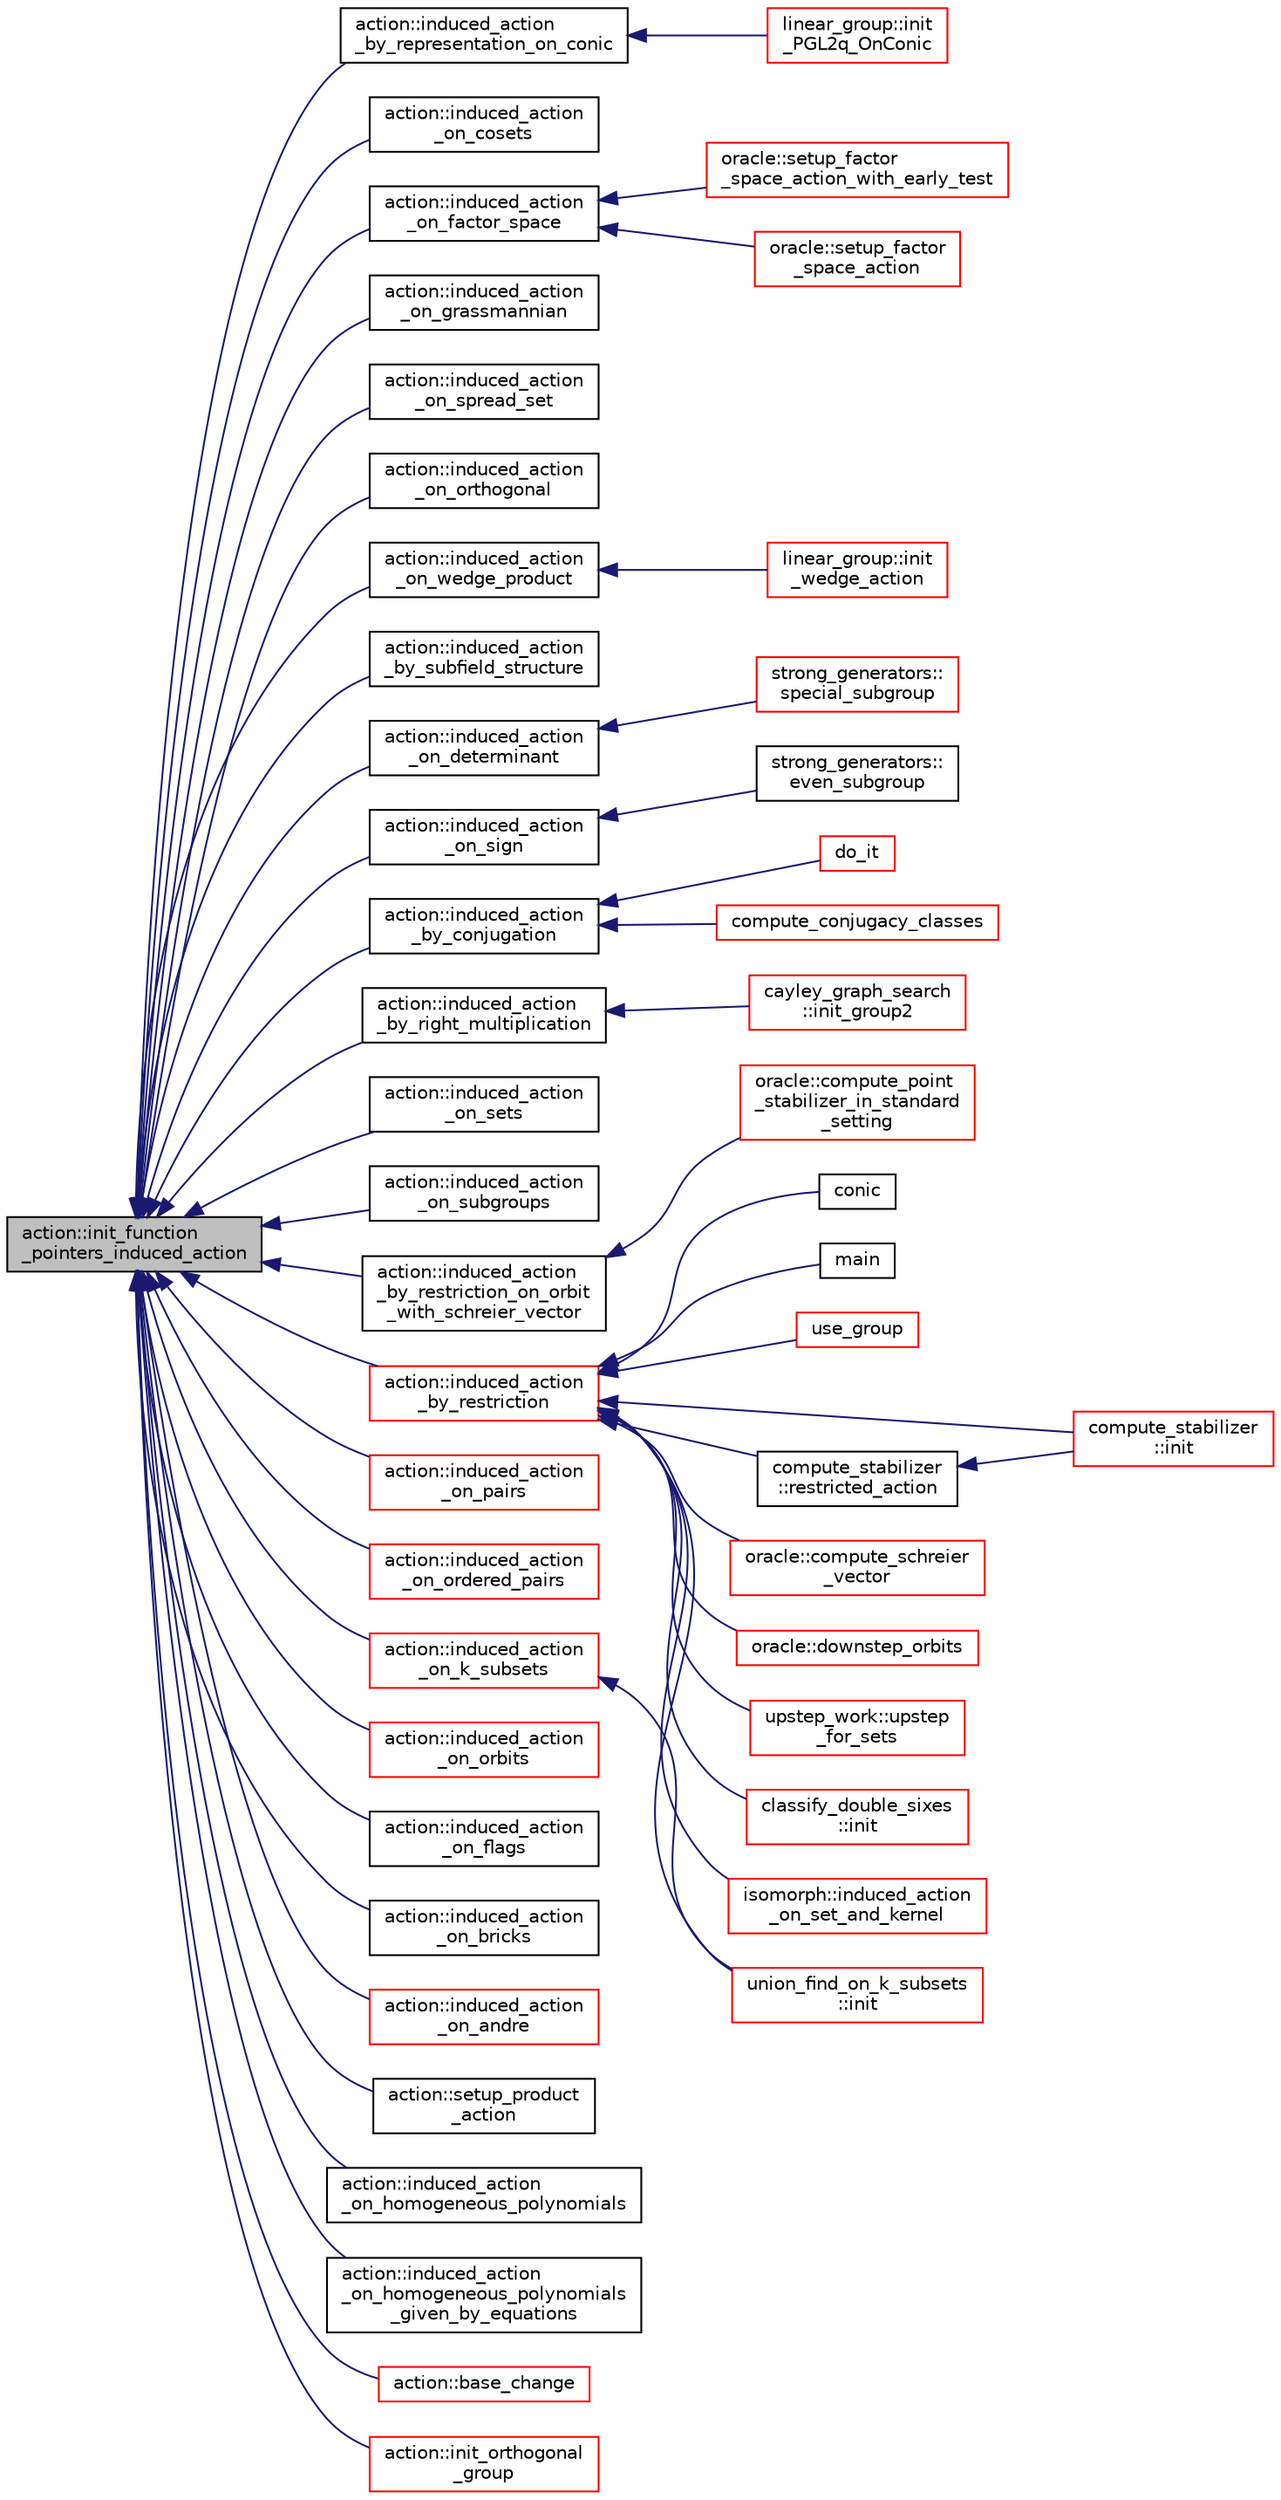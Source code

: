 digraph "action::init_function_pointers_induced_action"
{
  edge [fontname="Helvetica",fontsize="10",labelfontname="Helvetica",labelfontsize="10"];
  node [fontname="Helvetica",fontsize="10",shape=record];
  rankdir="LR";
  Node26918 [label="action::init_function\l_pointers_induced_action",height=0.2,width=0.4,color="black", fillcolor="grey75", style="filled", fontcolor="black"];
  Node26918 -> Node26919 [dir="back",color="midnightblue",fontsize="10",style="solid",fontname="Helvetica"];
  Node26919 [label="action::induced_action\l_by_representation_on_conic",height=0.2,width=0.4,color="black", fillcolor="white", style="filled",URL="$d2/d86/classaction.html#a228538e3f07bc186db8eb5da8b90f617"];
  Node26919 -> Node26920 [dir="back",color="midnightblue",fontsize="10",style="solid",fontname="Helvetica"];
  Node26920 [label="linear_group::init\l_PGL2q_OnConic",height=0.2,width=0.4,color="red", fillcolor="white", style="filled",URL="$df/d5a/classlinear__group.html#a84c4d6e1849da4c6f8f096a1af2a8270"];
  Node26918 -> Node26927 [dir="back",color="midnightblue",fontsize="10",style="solid",fontname="Helvetica"];
  Node26927 [label="action::induced_action\l_on_cosets",height=0.2,width=0.4,color="black", fillcolor="white", style="filled",URL="$d2/d86/classaction.html#acbdff5ffed42af6a01f07dffb2787237"];
  Node26918 -> Node26928 [dir="back",color="midnightblue",fontsize="10",style="solid",fontname="Helvetica"];
  Node26928 [label="action::induced_action\l_on_factor_space",height=0.2,width=0.4,color="black", fillcolor="white", style="filled",URL="$d2/d86/classaction.html#af501ff2aa74fb6049bee5c01cd8b909b"];
  Node26928 -> Node26929 [dir="back",color="midnightblue",fontsize="10",style="solid",fontname="Helvetica"];
  Node26929 [label="oracle::setup_factor\l_space_action_with_early_test",height=0.2,width=0.4,color="red", fillcolor="white", style="filled",URL="$d7/da7/classoracle.html#a7c26a85886666829e9727df91d2f01ad"];
  Node26928 -> Node27009 [dir="back",color="midnightblue",fontsize="10",style="solid",fontname="Helvetica"];
  Node27009 [label="oracle::setup_factor\l_space_action",height=0.2,width=0.4,color="red", fillcolor="white", style="filled",URL="$d7/da7/classoracle.html#a181e076f112ba1f32f5fb4e8abebdb18"];
  Node26918 -> Node27010 [dir="back",color="midnightblue",fontsize="10",style="solid",fontname="Helvetica"];
  Node27010 [label="action::induced_action\l_on_grassmannian",height=0.2,width=0.4,color="black", fillcolor="white", style="filled",URL="$d2/d86/classaction.html#a295b730ecc0b0bf30f714094fef956ea"];
  Node26918 -> Node27011 [dir="back",color="midnightblue",fontsize="10",style="solid",fontname="Helvetica"];
  Node27011 [label="action::induced_action\l_on_spread_set",height=0.2,width=0.4,color="black", fillcolor="white", style="filled",URL="$d2/d86/classaction.html#a7c5839c650592f083dc850d81ed05a5b"];
  Node26918 -> Node27012 [dir="back",color="midnightblue",fontsize="10",style="solid",fontname="Helvetica"];
  Node27012 [label="action::induced_action\l_on_orthogonal",height=0.2,width=0.4,color="black", fillcolor="white", style="filled",URL="$d2/d86/classaction.html#a4f191cee643a81d7f18a4d729084e945"];
  Node26918 -> Node27013 [dir="back",color="midnightblue",fontsize="10",style="solid",fontname="Helvetica"];
  Node27013 [label="action::induced_action\l_on_wedge_product",height=0.2,width=0.4,color="black", fillcolor="white", style="filled",URL="$d2/d86/classaction.html#af13a5da25b8e8597ab695edff222fb6a"];
  Node27013 -> Node27014 [dir="back",color="midnightblue",fontsize="10",style="solid",fontname="Helvetica"];
  Node27014 [label="linear_group::init\l_wedge_action",height=0.2,width=0.4,color="red", fillcolor="white", style="filled",URL="$df/d5a/classlinear__group.html#a16a8a2a5fdc535f2263210ca7943119e"];
  Node26918 -> Node27015 [dir="back",color="midnightblue",fontsize="10",style="solid",fontname="Helvetica"];
  Node27015 [label="action::induced_action\l_by_subfield_structure",height=0.2,width=0.4,color="black", fillcolor="white", style="filled",URL="$d2/d86/classaction.html#add42951bdab176ceed6cc4af05dfa948"];
  Node26918 -> Node27016 [dir="back",color="midnightblue",fontsize="10",style="solid",fontname="Helvetica"];
  Node27016 [label="action::induced_action\l_on_determinant",height=0.2,width=0.4,color="black", fillcolor="white", style="filled",URL="$d2/d86/classaction.html#aa6b9d3c2ded2cae185ee31f2200ad0b5"];
  Node27016 -> Node27017 [dir="back",color="midnightblue",fontsize="10",style="solid",fontname="Helvetica"];
  Node27017 [label="strong_generators::\lspecial_subgroup",height=0.2,width=0.4,color="red", fillcolor="white", style="filled",URL="$dc/d09/classstrong__generators.html#a78e9e4d012bb440194e2874c40ca9e29"];
  Node26918 -> Node27019 [dir="back",color="midnightblue",fontsize="10",style="solid",fontname="Helvetica"];
  Node27019 [label="action::induced_action\l_on_sign",height=0.2,width=0.4,color="black", fillcolor="white", style="filled",URL="$d2/d86/classaction.html#ab17b07971b94eae7c5efa21b33f643f1"];
  Node27019 -> Node27020 [dir="back",color="midnightblue",fontsize="10",style="solid",fontname="Helvetica"];
  Node27020 [label="strong_generators::\leven_subgroup",height=0.2,width=0.4,color="black", fillcolor="white", style="filled",URL="$dc/d09/classstrong__generators.html#a8c1a171968f012ec245b0487a6af66e0"];
  Node26918 -> Node27021 [dir="back",color="midnightblue",fontsize="10",style="solid",fontname="Helvetica"];
  Node27021 [label="action::induced_action\l_by_conjugation",height=0.2,width=0.4,color="black", fillcolor="white", style="filled",URL="$d2/d86/classaction.html#a45fb7703c6acac791acdcde339d21cc2"];
  Node27021 -> Node27022 [dir="back",color="midnightblue",fontsize="10",style="solid",fontname="Helvetica"];
  Node27022 [label="do_it",height=0.2,width=0.4,color="red", fillcolor="white", style="filled",URL="$da/da3/burnside_8_c.html#a6a1ed4d46bdb13e56112f47f0565c25b"];
  Node27021 -> Node27024 [dir="back",color="midnightblue",fontsize="10",style="solid",fontname="Helvetica"];
  Node27024 [label="compute_conjugacy_classes",height=0.2,width=0.4,color="red", fillcolor="white", style="filled",URL="$dc/dd4/group__actions_8h.html#a3a3f311d8e19e481707b3e54dbb35066"];
  Node26918 -> Node27029 [dir="back",color="midnightblue",fontsize="10",style="solid",fontname="Helvetica"];
  Node27029 [label="action::induced_action\l_by_right_multiplication",height=0.2,width=0.4,color="black", fillcolor="white", style="filled",URL="$d2/d86/classaction.html#aafa2818d9d98046507e2754938be0c04"];
  Node27029 -> Node27030 [dir="back",color="midnightblue",fontsize="10",style="solid",fontname="Helvetica"];
  Node27030 [label="cayley_graph_search\l::init_group2",height=0.2,width=0.4,color="red", fillcolor="white", style="filled",URL="$de/dae/classcayley__graph__search.html#ac765646a4795740d7ac0a9407bf35f32"];
  Node26918 -> Node27032 [dir="back",color="midnightblue",fontsize="10",style="solid",fontname="Helvetica"];
  Node27032 [label="action::induced_action\l_on_sets",height=0.2,width=0.4,color="black", fillcolor="white", style="filled",URL="$d2/d86/classaction.html#a09639acee6b88644c103b17050cc32f1"];
  Node26918 -> Node27033 [dir="back",color="midnightblue",fontsize="10",style="solid",fontname="Helvetica"];
  Node27033 [label="action::induced_action\l_on_subgroups",height=0.2,width=0.4,color="black", fillcolor="white", style="filled",URL="$d2/d86/classaction.html#ad0de7ea45a2a73c1b8e0f52ee3ce4610"];
  Node26918 -> Node27034 [dir="back",color="midnightblue",fontsize="10",style="solid",fontname="Helvetica"];
  Node27034 [label="action::induced_action\l_by_restriction_on_orbit\l_with_schreier_vector",height=0.2,width=0.4,color="black", fillcolor="white", style="filled",URL="$d2/d86/classaction.html#ad3ddab72625d9bebe7ac8eaef488cf4c"];
  Node27034 -> Node27035 [dir="back",color="midnightblue",fontsize="10",style="solid",fontname="Helvetica"];
  Node27035 [label="oracle::compute_point\l_stabilizer_in_standard\l_setting",height=0.2,width=0.4,color="red", fillcolor="white", style="filled",URL="$d7/da7/classoracle.html#afa7b2b71cd2ccbb807a740d6e1085982"];
  Node26918 -> Node27036 [dir="back",color="midnightblue",fontsize="10",style="solid",fontname="Helvetica"];
  Node27036 [label="action::induced_action\l_by_restriction",height=0.2,width=0.4,color="red", fillcolor="white", style="filled",URL="$d2/d86/classaction.html#a37c21f74a97c921d882a308370c06357"];
  Node27036 -> Node26940 [dir="back",color="midnightblue",fontsize="10",style="solid",fontname="Helvetica"];
  Node26940 [label="conic",height=0.2,width=0.4,color="black", fillcolor="white", style="filled",URL="$d4/de8/conic_8_c.html#a96def9474b981a9d5831a9b48d85d652"];
  Node27036 -> Node27037 [dir="back",color="midnightblue",fontsize="10",style="solid",fontname="Helvetica"];
  Node27037 [label="main",height=0.2,width=0.4,color="black", fillcolor="white", style="filled",URL="$d5/d0d/apps_2projective__space_2polar_8_c.html#a217dbf8b442f20279ea00b898af96f52"];
  Node27036 -> Node26967 [dir="back",color="midnightblue",fontsize="10",style="solid",fontname="Helvetica"];
  Node26967 [label="use_group",height=0.2,width=0.4,color="red", fillcolor="white", style="filled",URL="$d9/d9f/all__cliques_8_c.html#aba62531e97173264c39afe2c7857af31"];
  Node27036 -> Node27038 [dir="back",color="midnightblue",fontsize="10",style="solid",fontname="Helvetica"];
  Node27038 [label="union_find_on_k_subsets\l::init",height=0.2,width=0.4,color="red", fillcolor="white", style="filled",URL="$d3/d1b/classunion__find__on__k__subsets.html#aad0de310a8e8df1ff78ee2eaf3ec1e54"];
  Node27036 -> Node27040 [dir="back",color="midnightblue",fontsize="10",style="solid",fontname="Helvetica"];
  Node27040 [label="compute_stabilizer\l::init",height=0.2,width=0.4,color="red", fillcolor="white", style="filled",URL="$d8/d30/classcompute__stabilizer.html#a36a1729430f317a65559220a8206a7d7"];
  Node27036 -> Node27045 [dir="back",color="midnightblue",fontsize="10",style="solid",fontname="Helvetica"];
  Node27045 [label="compute_stabilizer\l::restricted_action",height=0.2,width=0.4,color="black", fillcolor="white", style="filled",URL="$d8/d30/classcompute__stabilizer.html#a895df470da0ac14f812c3c4b6f2280b9"];
  Node27045 -> Node27040 [dir="back",color="midnightblue",fontsize="10",style="solid",fontname="Helvetica"];
  Node27036 -> Node27046 [dir="back",color="midnightblue",fontsize="10",style="solid",fontname="Helvetica"];
  Node27046 [label="oracle::compute_schreier\l_vector",height=0.2,width=0.4,color="red", fillcolor="white", style="filled",URL="$d7/da7/classoracle.html#a1ba7d398b51ed70f89b5ea54adb7b089"];
  Node27036 -> Node27056 [dir="back",color="midnightblue",fontsize="10",style="solid",fontname="Helvetica"];
  Node27056 [label="oracle::downstep_orbits",height=0.2,width=0.4,color="red", fillcolor="white", style="filled",URL="$d7/da7/classoracle.html#a65ea623f3a7b2e3dba4e29638207bc53"];
  Node27036 -> Node27058 [dir="back",color="midnightblue",fontsize="10",style="solid",fontname="Helvetica"];
  Node27058 [label="upstep_work::upstep\l_for_sets",height=0.2,width=0.4,color="red", fillcolor="white", style="filled",URL="$d2/dd6/classupstep__work.html#acbfe3d5e23c38c3dc8f5908e0bc5bf1b"];
  Node27036 -> Node27059 [dir="back",color="midnightblue",fontsize="10",style="solid",fontname="Helvetica"];
  Node27059 [label="classify_double_sixes\l::init",height=0.2,width=0.4,color="red", fillcolor="white", style="filled",URL="$dd/d23/classclassify__double__sixes.html#a8c5c41d5124b35379d626480ff225f7b"];
  Node27036 -> Node27061 [dir="back",color="midnightblue",fontsize="10",style="solid",fontname="Helvetica"];
  Node27061 [label="isomorph::induced_action\l_on_set_and_kernel",height=0.2,width=0.4,color="red", fillcolor="white", style="filled",URL="$d3/d5f/classisomorph.html#a77563cca300ed45768afe24ce54d453a"];
  Node26918 -> Node27076 [dir="back",color="midnightblue",fontsize="10",style="solid",fontname="Helvetica"];
  Node27076 [label="action::induced_action\l_on_pairs",height=0.2,width=0.4,color="red", fillcolor="white", style="filled",URL="$d2/d86/classaction.html#a4b01c7b3cc749218e9dbd84b9fed90b3"];
  Node26918 -> Node27078 [dir="back",color="midnightblue",fontsize="10",style="solid",fontname="Helvetica"];
  Node27078 [label="action::induced_action\l_on_ordered_pairs",height=0.2,width=0.4,color="red", fillcolor="white", style="filled",URL="$d2/d86/classaction.html#ad290e0cc115881e0b9ddab7f7071975e"];
  Node26918 -> Node27079 [dir="back",color="midnightblue",fontsize="10",style="solid",fontname="Helvetica"];
  Node27079 [label="action::induced_action\l_on_k_subsets",height=0.2,width=0.4,color="red", fillcolor="white", style="filled",URL="$d2/d86/classaction.html#a2eb6058853cffc4c099099e07ecbe612"];
  Node27079 -> Node27038 [dir="back",color="midnightblue",fontsize="10",style="solid",fontname="Helvetica"];
  Node26918 -> Node27081 [dir="back",color="midnightblue",fontsize="10",style="solid",fontname="Helvetica"];
  Node27081 [label="action::induced_action\l_on_orbits",height=0.2,width=0.4,color="red", fillcolor="white", style="filled",URL="$d2/d86/classaction.html#a875913e4919877fe3dcae039ce44d7d8"];
  Node26918 -> Node27085 [dir="back",color="midnightblue",fontsize="10",style="solid",fontname="Helvetica"];
  Node27085 [label="action::induced_action\l_on_flags",height=0.2,width=0.4,color="black", fillcolor="white", style="filled",URL="$d2/d86/classaction.html#afb1ac2fda2a79462e38c133330982341"];
  Node26918 -> Node27086 [dir="back",color="midnightblue",fontsize="10",style="solid",fontname="Helvetica"];
  Node27086 [label="action::induced_action\l_on_bricks",height=0.2,width=0.4,color="black", fillcolor="white", style="filled",URL="$d2/d86/classaction.html#a71c71472fda2eefb125cd852d5feb306"];
  Node26918 -> Node27087 [dir="back",color="midnightblue",fontsize="10",style="solid",fontname="Helvetica"];
  Node27087 [label="action::induced_action\l_on_andre",height=0.2,width=0.4,color="red", fillcolor="white", style="filled",URL="$d2/d86/classaction.html#a917efe5d7ae49b86dbf397540939fea4"];
  Node26918 -> Node27089 [dir="back",color="midnightblue",fontsize="10",style="solid",fontname="Helvetica"];
  Node27089 [label="action::setup_product\l_action",height=0.2,width=0.4,color="black", fillcolor="white", style="filled",URL="$d2/d86/classaction.html#a35c717fb546189c007a89bb7b133e2f6"];
  Node26918 -> Node27090 [dir="back",color="midnightblue",fontsize="10",style="solid",fontname="Helvetica"];
  Node27090 [label="action::induced_action\l_on_homogeneous_polynomials",height=0.2,width=0.4,color="black", fillcolor="white", style="filled",URL="$d2/d86/classaction.html#acafe8fb1e63926ce35338a292b621f8a"];
  Node26918 -> Node27091 [dir="back",color="midnightblue",fontsize="10",style="solid",fontname="Helvetica"];
  Node27091 [label="action::induced_action\l_on_homogeneous_polynomials\l_given_by_equations",height=0.2,width=0.4,color="black", fillcolor="white", style="filled",URL="$d2/d86/classaction.html#a8f8df8dabfaa711297c20d44a2c1946a"];
  Node26918 -> Node27092 [dir="back",color="midnightblue",fontsize="10",style="solid",fontname="Helvetica"];
  Node27092 [label="action::base_change",height=0.2,width=0.4,color="red", fillcolor="white", style="filled",URL="$d2/d86/classaction.html#a1cab1a81da804692affaf9b7060c90f6"];
  Node26918 -> Node27120 [dir="back",color="midnightblue",fontsize="10",style="solid",fontname="Helvetica"];
  Node27120 [label="action::init_orthogonal\l_group",height=0.2,width=0.4,color="red", fillcolor="white", style="filled",URL="$d2/d86/classaction.html#a2cfe124956ed67d8b7a927bb44847cc2"];
}
